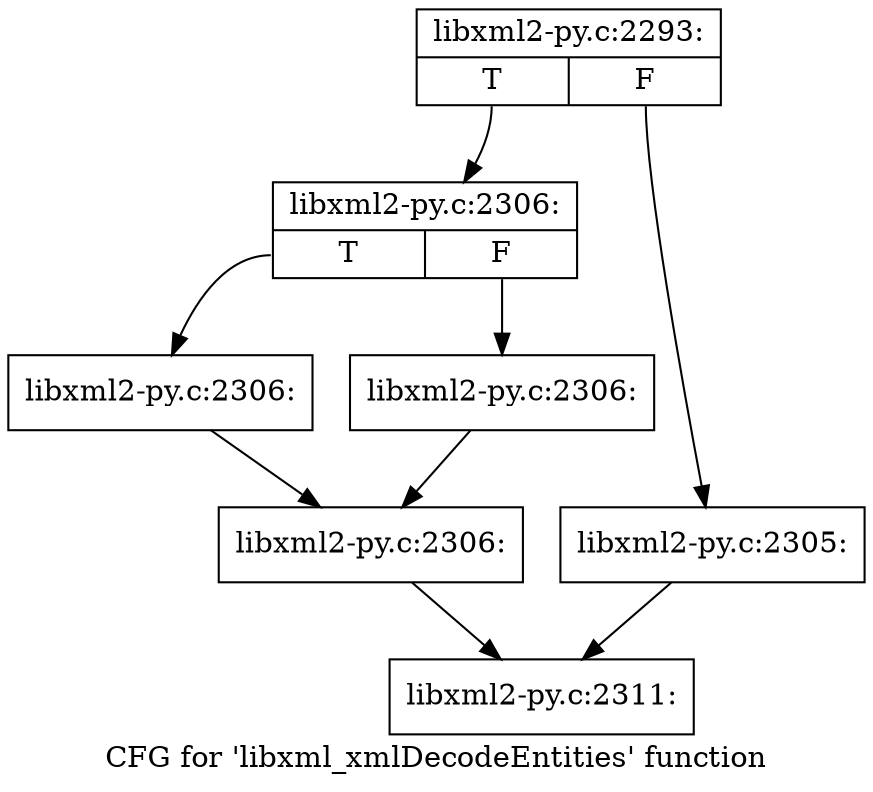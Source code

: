 digraph "CFG for 'libxml_xmlDecodeEntities' function" {
	label="CFG for 'libxml_xmlDecodeEntities' function";

	Node0x3dfe8b0 [shape=record,label="{libxml2-py.c:2293:|{<s0>T|<s1>F}}"];
	Node0x3dfe8b0:s0 -> Node0x3e00fe0;
	Node0x3dfe8b0:s1 -> Node0x3e00f90;
	Node0x3e00f90 [shape=record,label="{libxml2-py.c:2305:}"];
	Node0x3e00f90 -> Node0x3dfe800;
	Node0x3e00fe0 [shape=record,label="{libxml2-py.c:2306:|{<s0>T|<s1>F}}"];
	Node0x3e00fe0:s0 -> Node0x3e01bb0;
	Node0x3e00fe0:s1 -> Node0x3e01c00;
	Node0x3e01bb0 [shape=record,label="{libxml2-py.c:2306:}"];
	Node0x3e01bb0 -> Node0x3e01c50;
	Node0x3e01c00 [shape=record,label="{libxml2-py.c:2306:}"];
	Node0x3e01c00 -> Node0x3e01c50;
	Node0x3e01c50 [shape=record,label="{libxml2-py.c:2306:}"];
	Node0x3e01c50 -> Node0x3dfe800;
	Node0x3dfe800 [shape=record,label="{libxml2-py.c:2311:}"];
}
